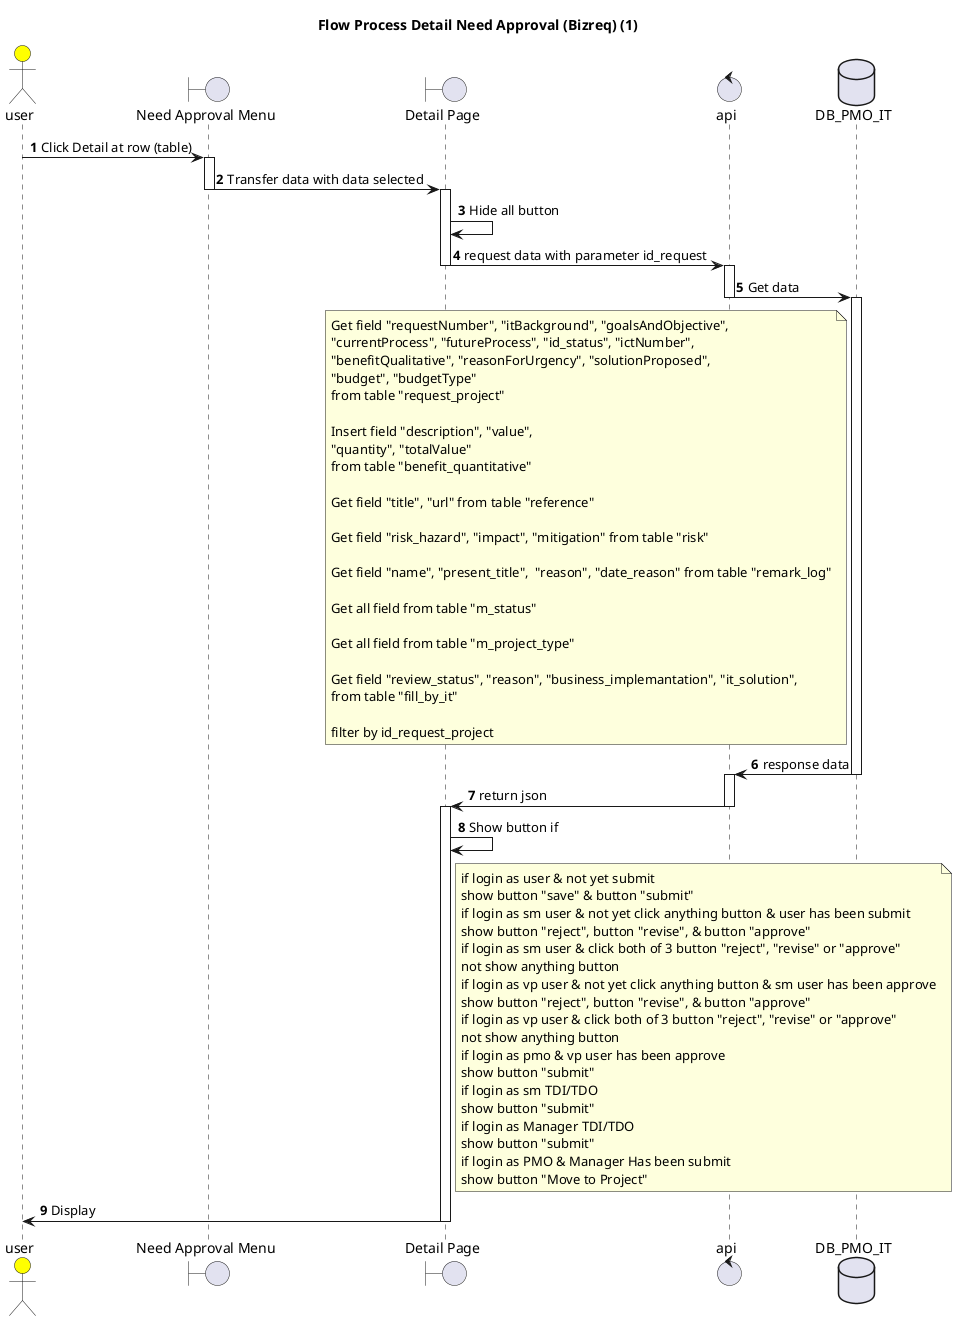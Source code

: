 @startuml PMO IT
title "Flow Process Detail Need Approval (Bizreq) (1)"

actor "user" as user #Yellow
boundary "Need Approval Menu" as ui
boundary "Detail Page" as ui2
control "api" as api
database "DB_PMO_IT" as DB_PMO_IT

autonumber
user -> ui : Click Detail at row (table)
activate ui
ui -> ui2 : Transfer data with data selected
deactivate ui
activate ui2
ui2 -> ui2 : Hide all button
ui2 -> api : request data with parameter id_request
deactivate ui2
activate api
api -> DB_PMO_IT : Get data
deactivate api
activate DB_PMO_IT
note left of DB_PMO_IT
    Get field "requestNumber", "itBackground", "goalsAndObjective",
    "currentProcess", "futureProcess", "id_status", "ictNumber",
    "benefitQualitative", "reasonForUrgency", "solutionProposed",
    "budget", "budgetType"
    from table "request_project"
    
    Insert field "description", "value",
    "quantity", "totalValue"
    from table "benefit_quantitative"

    Get field "title", "url" from table "reference"

    Get field "risk_hazard", "impact", "mitigation" from table "risk"

    Get field "name", "present_title",  "reason", "date_reason" from table "remark_log"

    Get all field from table "m_status"

    Get all field from table "m_project_type"

    Get field "review_status", "reason", "business_implemantation", "it_solution",
    from table "fill_by_it"

    filter by id_request_project
end note
api <- DB_PMO_IT : response data
deactivate DB_PMO_IT

activate api
api -> ui2 : return json
deactivate api
activate ui2
ui2 -> ui2 : Show button if
note right of ui2
    if login as user & not yet submit
    show button "save" & button "submit"
    if login as sm user & not yet click anything button & user has been submit
    show button "reject", button "revise", & button "approve"
    if login as sm user & click both of 3 button "reject", "revise" or "approve"
    not show anything button
    if login as vp user & not yet click anything button & sm user has been approve
    show button "reject", button "revise", & button "approve"
    if login as vp user & click both of 3 button "reject", "revise" or "approve"
    not show anything button
    if login as pmo & vp user has been approve
    show button "submit"
    if login as sm TDI/TDO
    show button "submit"
    if login as Manager TDI/TDO
    show button "submit"
    if login as PMO & Manager Has been submit
    show button "Move to Project"
endnote
ui2 -> user : Display
deactivate ui2

@enduml